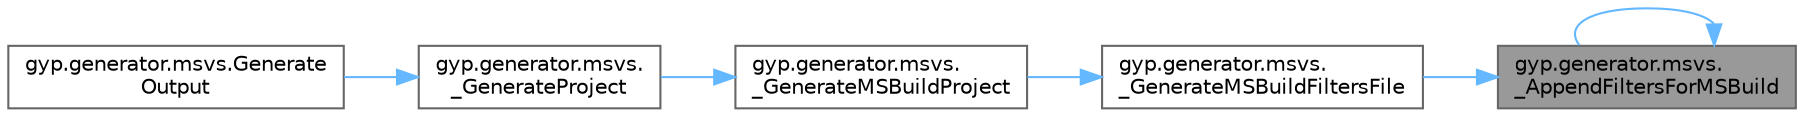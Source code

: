 digraph "gyp.generator.msvs._AppendFiltersForMSBuild"
{
 // LATEX_PDF_SIZE
  bgcolor="transparent";
  edge [fontname=Helvetica,fontsize=10,labelfontname=Helvetica,labelfontsize=10];
  node [fontname=Helvetica,fontsize=10,shape=box,height=0.2,width=0.4];
  rankdir="RL";
  Node1 [id="Node000001",label="gyp.generator.msvs.\l_AppendFiltersForMSBuild",height=0.2,width=0.4,color="gray40", fillcolor="grey60", style="filled", fontcolor="black",tooltip=" "];
  Node1 -> Node1 [id="edge1_Node000001_Node000001",dir="back",color="steelblue1",style="solid",tooltip=" "];
  Node1 -> Node2 [id="edge2_Node000001_Node000002",dir="back",color="steelblue1",style="solid",tooltip=" "];
  Node2 [id="Node000002",label="gyp.generator.msvs.\l_GenerateMSBuildFiltersFile",height=0.2,width=0.4,color="grey40", fillcolor="white", style="filled",URL="$namespacegyp_1_1generator_1_1msvs.html#ae7876e31201e2eb87bc6fa1749ed95c3",tooltip=" "];
  Node2 -> Node3 [id="edge3_Node000002_Node000003",dir="back",color="steelblue1",style="solid",tooltip=" "];
  Node3 [id="Node000003",label="gyp.generator.msvs.\l_GenerateMSBuildProject",height=0.2,width=0.4,color="grey40", fillcolor="white", style="filled",URL="$namespacegyp_1_1generator_1_1msvs.html#aeb1077579205b1c7411346014477ad84",tooltip=" "];
  Node3 -> Node4 [id="edge4_Node000003_Node000004",dir="back",color="steelblue1",style="solid",tooltip=" "];
  Node4 [id="Node000004",label="gyp.generator.msvs.\l_GenerateProject",height=0.2,width=0.4,color="grey40", fillcolor="white", style="filled",URL="$namespacegyp_1_1generator_1_1msvs.html#ae09f81b7e8fe941859ba514b2f705e15",tooltip=" "];
  Node4 -> Node5 [id="edge5_Node000004_Node000005",dir="back",color="steelblue1",style="solid",tooltip=" "];
  Node5 [id="Node000005",label="gyp.generator.msvs.Generate\lOutput",height=0.2,width=0.4,color="grey40", fillcolor="white", style="filled",URL="$namespacegyp_1_1generator_1_1msvs.html#a21d574f84e4435e486de18fb7df08225",tooltip=" "];
}
